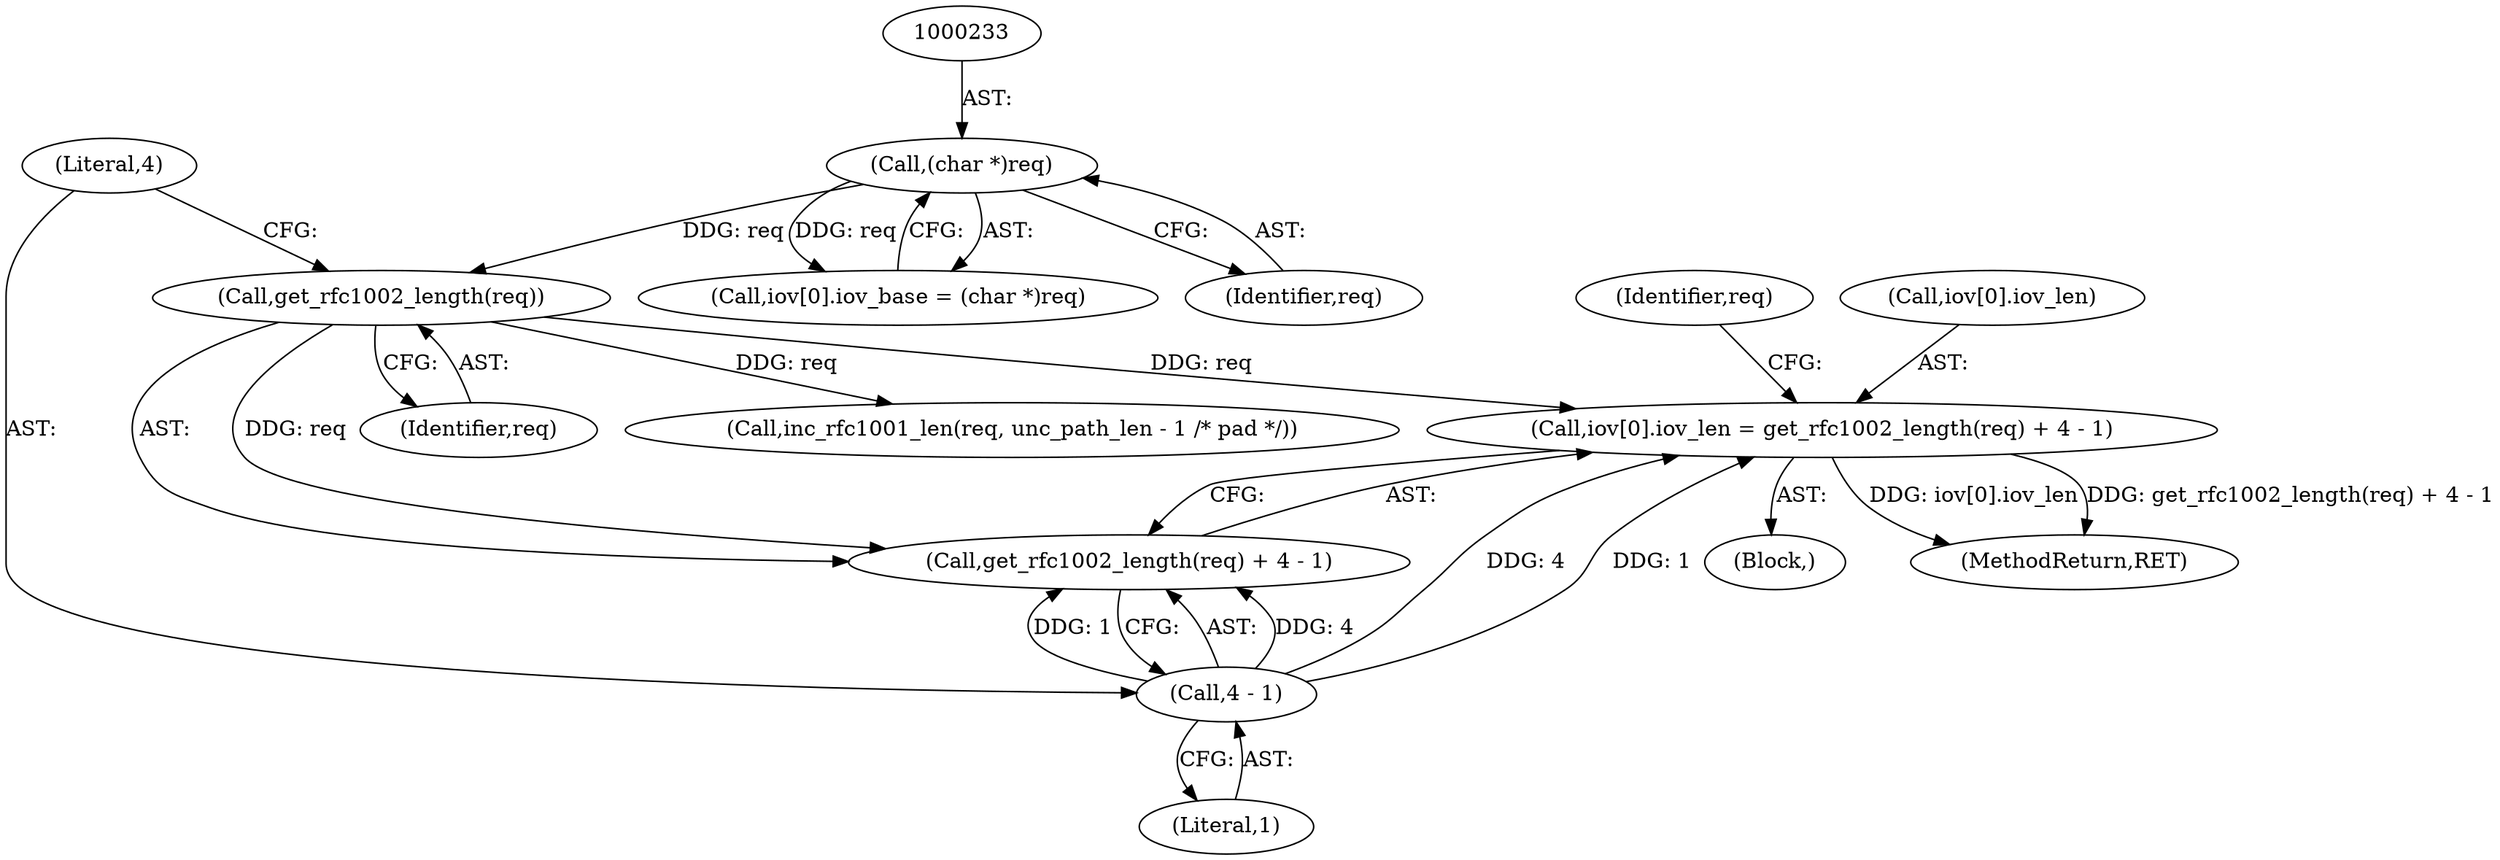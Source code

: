 digraph "0_linux_18f39e7be0121317550d03e267e3ebd4dbfbb3ce@array" {
"1000235" [label="(Call,iov[0].iov_len = get_rfc1002_length(req) + 4 - 1)"];
"1000242" [label="(Call,get_rfc1002_length(req))"];
"1000232" [label="(Call,(char *)req)"];
"1000244" [label="(Call,4 - 1)"];
"1000114" [label="(Block,)"];
"1000244" [label="(Call,4 - 1)"];
"1000245" [label="(Literal,4)"];
"1000243" [label="(Identifier,req)"];
"1000232" [label="(Call,(char *)req)"];
"1000249" [label="(Identifier,req)"];
"1000236" [label="(Call,iov[0].iov_len)"];
"1000226" [label="(Call,iov[0].iov_base = (char *)req)"];
"1000280" [label="(Call,inc_rfc1001_len(req, unc_path_len - 1 /* pad */))"];
"1000241" [label="(Call,get_rfc1002_length(req) + 4 - 1)"];
"1000235" [label="(Call,iov[0].iov_len = get_rfc1002_length(req) + 4 - 1)"];
"1000505" [label="(MethodReturn,RET)"];
"1000246" [label="(Literal,1)"];
"1000234" [label="(Identifier,req)"];
"1000242" [label="(Call,get_rfc1002_length(req))"];
"1000235" -> "1000114"  [label="AST: "];
"1000235" -> "1000241"  [label="CFG: "];
"1000236" -> "1000235"  [label="AST: "];
"1000241" -> "1000235"  [label="AST: "];
"1000249" -> "1000235"  [label="CFG: "];
"1000235" -> "1000505"  [label="DDG: iov[0].iov_len"];
"1000235" -> "1000505"  [label="DDG: get_rfc1002_length(req) + 4 - 1"];
"1000242" -> "1000235"  [label="DDG: req"];
"1000244" -> "1000235"  [label="DDG: 4"];
"1000244" -> "1000235"  [label="DDG: 1"];
"1000242" -> "1000241"  [label="AST: "];
"1000242" -> "1000243"  [label="CFG: "];
"1000243" -> "1000242"  [label="AST: "];
"1000245" -> "1000242"  [label="CFG: "];
"1000242" -> "1000241"  [label="DDG: req"];
"1000232" -> "1000242"  [label="DDG: req"];
"1000242" -> "1000280"  [label="DDG: req"];
"1000232" -> "1000226"  [label="AST: "];
"1000232" -> "1000234"  [label="CFG: "];
"1000233" -> "1000232"  [label="AST: "];
"1000234" -> "1000232"  [label="AST: "];
"1000226" -> "1000232"  [label="CFG: "];
"1000232" -> "1000226"  [label="DDG: req"];
"1000244" -> "1000241"  [label="AST: "];
"1000244" -> "1000246"  [label="CFG: "];
"1000245" -> "1000244"  [label="AST: "];
"1000246" -> "1000244"  [label="AST: "];
"1000241" -> "1000244"  [label="CFG: "];
"1000244" -> "1000241"  [label="DDG: 4"];
"1000244" -> "1000241"  [label="DDG: 1"];
}
